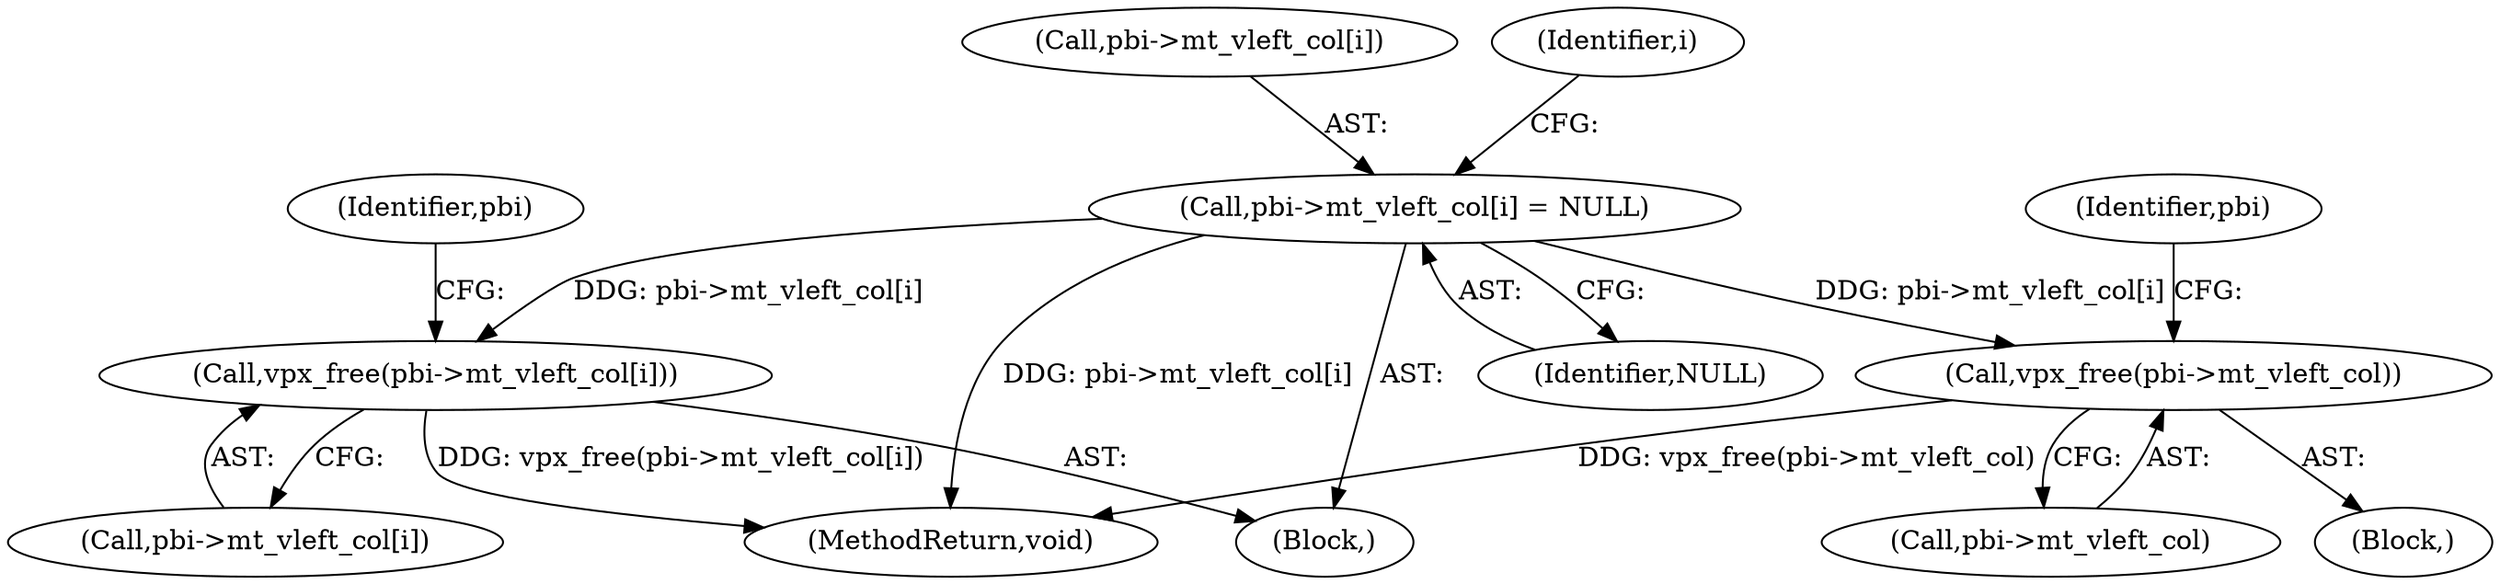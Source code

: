digraph "0_Android_6886e8e0a9db2dbad723dc37a548233e004b33bc_3@array" {
"1000322" [label="(Call,pbi->mt_vleft_col[i] = NULL)"];
"1000316" [label="(Call,vpx_free(pbi->mt_vleft_col[i]))"];
"1000329" [label="(Call,vpx_free(pbi->mt_vleft_col))"];
"1000325" [label="(Identifier,pbi)"];
"1000323" [label="(Call,pbi->mt_vleft_col[i])"];
"1000330" [label="(Call,pbi->mt_vleft_col)"];
"1000317" [label="(Call,pbi->mt_vleft_col[i])"];
"1000316" [label="(Call,vpx_free(pbi->mt_vleft_col[i]))"];
"1000315" [label="(Block,)"];
"1000305" [label="(Block,)"];
"1000328" [label="(Identifier,NULL)"];
"1000322" [label="(Call,pbi->mt_vleft_col[i] = NULL)"];
"1000314" [label="(Identifier,i)"];
"1000335" [label="(Identifier,pbi)"];
"1000329" [label="(Call,vpx_free(pbi->mt_vleft_col))"];
"1000338" [label="(MethodReturn,void)"];
"1000322" -> "1000315"  [label="AST: "];
"1000322" -> "1000328"  [label="CFG: "];
"1000323" -> "1000322"  [label="AST: "];
"1000328" -> "1000322"  [label="AST: "];
"1000314" -> "1000322"  [label="CFG: "];
"1000322" -> "1000338"  [label="DDG: pbi->mt_vleft_col[i]"];
"1000322" -> "1000316"  [label="DDG: pbi->mt_vleft_col[i]"];
"1000322" -> "1000329"  [label="DDG: pbi->mt_vleft_col[i]"];
"1000316" -> "1000315"  [label="AST: "];
"1000316" -> "1000317"  [label="CFG: "];
"1000317" -> "1000316"  [label="AST: "];
"1000325" -> "1000316"  [label="CFG: "];
"1000316" -> "1000338"  [label="DDG: vpx_free(pbi->mt_vleft_col[i])"];
"1000329" -> "1000305"  [label="AST: "];
"1000329" -> "1000330"  [label="CFG: "];
"1000330" -> "1000329"  [label="AST: "];
"1000335" -> "1000329"  [label="CFG: "];
"1000329" -> "1000338"  [label="DDG: vpx_free(pbi->mt_vleft_col)"];
}
